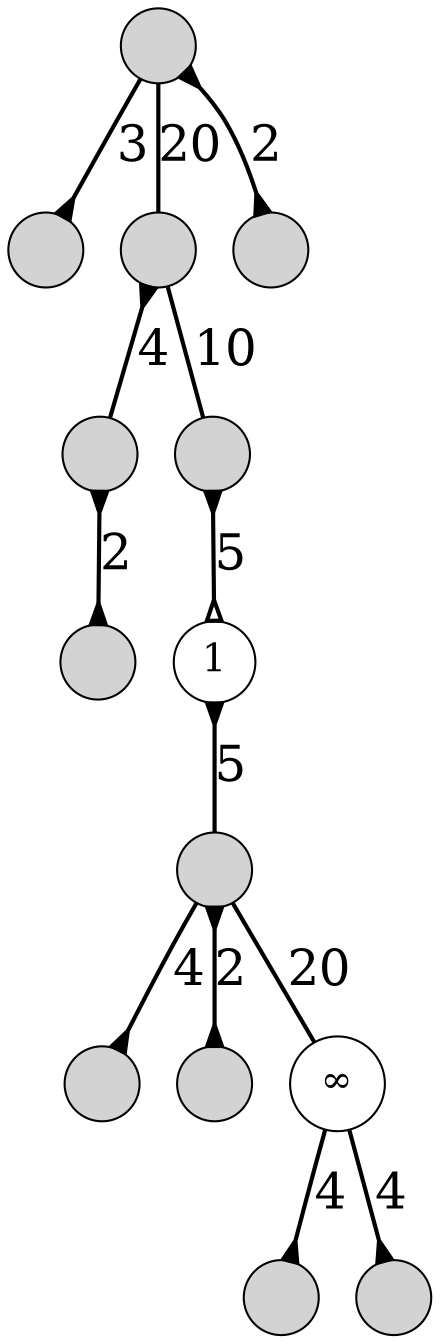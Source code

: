 digraph
{
	node [shape=circle, style=filled, label="", fontsize=18];
	edge [dir=both, arrowtail=none, arrowhead=none, penwidth=2, fontsize=24];

	n00 -> n10 [label=3, arrowhead=inv];
	n00 -> n11 [label=20];
	n00 -> n12 [label=2, arrowtail=inv, arrowhead=inv];
	n11 -> n20 [label=4, arrowtail=inv];
	n11 -> n21 [label=10];
	n20 -> n30 [label=2, arrowtail=inv, arrowhead=inv];
	n21 -> n31 [label=5, arrowtail=inv, arrowhead=oinv];
	n31 -> n40 [label=5, arrowtail=inv];
	n40 -> n50 [label=4, arrowhead=inv];
	n40 -> n51 [label=2, arrowtail=inv, arrowhead=inv];
	n40 -> n52 [label=20];
	n52 -> n60 [label=4, arrowhead=inv];
	n52 -> n61 [label=4, arrowhead=inv];

	n31 [style=solid, label=1];
	n52 [style=solid, label="&infin;"];
}
